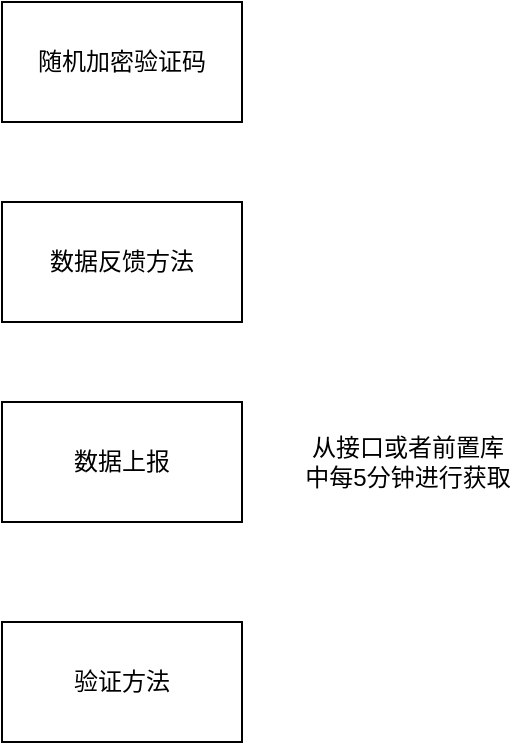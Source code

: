 <mxfile version="14.4.9" type="github">
  <diagram id="q5IRWlEj_tBxsEDcjkvn" name="第 1 页">
    <mxGraphModel dx="1422" dy="716" grid="1" gridSize="10" guides="1" tooltips="1" connect="1" arrows="1" fold="1" page="1" pageScale="1" pageWidth="827" pageHeight="1169" math="0" shadow="0">
      <root>
        <mxCell id="0" />
        <mxCell id="1" parent="0" />
        <mxCell id="l8pBboNVzCoDcgD-SjBr-1" value="随机加密验证码" style="rounded=0;whiteSpace=wrap;html=1;" vertex="1" parent="1">
          <mxGeometry x="250" y="100" width="120" height="60" as="geometry" />
        </mxCell>
        <mxCell id="l8pBboNVzCoDcgD-SjBr-2" value="数据反馈方法" style="rounded=0;whiteSpace=wrap;html=1;" vertex="1" parent="1">
          <mxGeometry x="250" y="200" width="120" height="60" as="geometry" />
        </mxCell>
        <mxCell id="l8pBboNVzCoDcgD-SjBr-3" value="数据反馈方法" style="rounded=0;whiteSpace=wrap;html=1;" vertex="1" parent="1">
          <mxGeometry x="250" y="200" width="120" height="60" as="geometry" />
        </mxCell>
        <mxCell id="l8pBboNVzCoDcgD-SjBr-4" value="数据上报" style="rounded=0;whiteSpace=wrap;html=1;" vertex="1" parent="1">
          <mxGeometry x="250" y="300" width="120" height="60" as="geometry" />
        </mxCell>
        <mxCell id="l8pBboNVzCoDcgD-SjBr-5" value="验证方法" style="rounded=0;whiteSpace=wrap;html=1;" vertex="1" parent="1">
          <mxGeometry x="250" y="410" width="120" height="60" as="geometry" />
        </mxCell>
        <mxCell id="l8pBboNVzCoDcgD-SjBr-7" value="从接口或者前置库中每5分钟进行获取" style="text;html=1;strokeColor=none;fillColor=none;align=center;verticalAlign=middle;whiteSpace=wrap;rounded=0;" vertex="1" parent="1">
          <mxGeometry x="400" y="320" width="106" height="20" as="geometry" />
        </mxCell>
      </root>
    </mxGraphModel>
  </diagram>
</mxfile>
